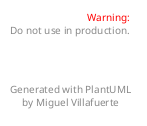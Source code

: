 @startuml

skinparam Padding 10

skinparam title {
  FontName "Bradley Hand"
  'FontSize 10
  BorderRoundCorner 15
  titleBorderThickness 2
  titleBorderColor red
  titleBackgroundColor Aqua-CadetBlue
}

skinparam caption {
  FontName "Bradley Hand"
}

skinparam interface {
  BackgroundColor #72BF43/white
  BorderColor black
  'FontColor
  FontName "Bradley Hand"
  'FontSize 150
  'FontStyle bold_italic
  StereotypeFontColor blue
  'StereotypeFontName
  'StereotypeFontSize 15
  'StereotypeFontStyle
  SequenceArrowThickness 120
}

skinparam component {
  ArrowFontName "Bradley Hand"
  ArrowColor #000000
  'ArrowFontColor #777777
  'ArrowFontSize 10
  ArrowFontStyle bold_italic
  'ArrowLollipopColor green
  ArrowThickness 3
  'ColorArrowSeparationSpace blue
  'SequenceArrowThickness 12
}

left header
<font color=red>Warning:</font>
Do not use in production.
endheader


right footer

Generated with PlantUML
by Miguel Villafuerte
endfooter

@enduml